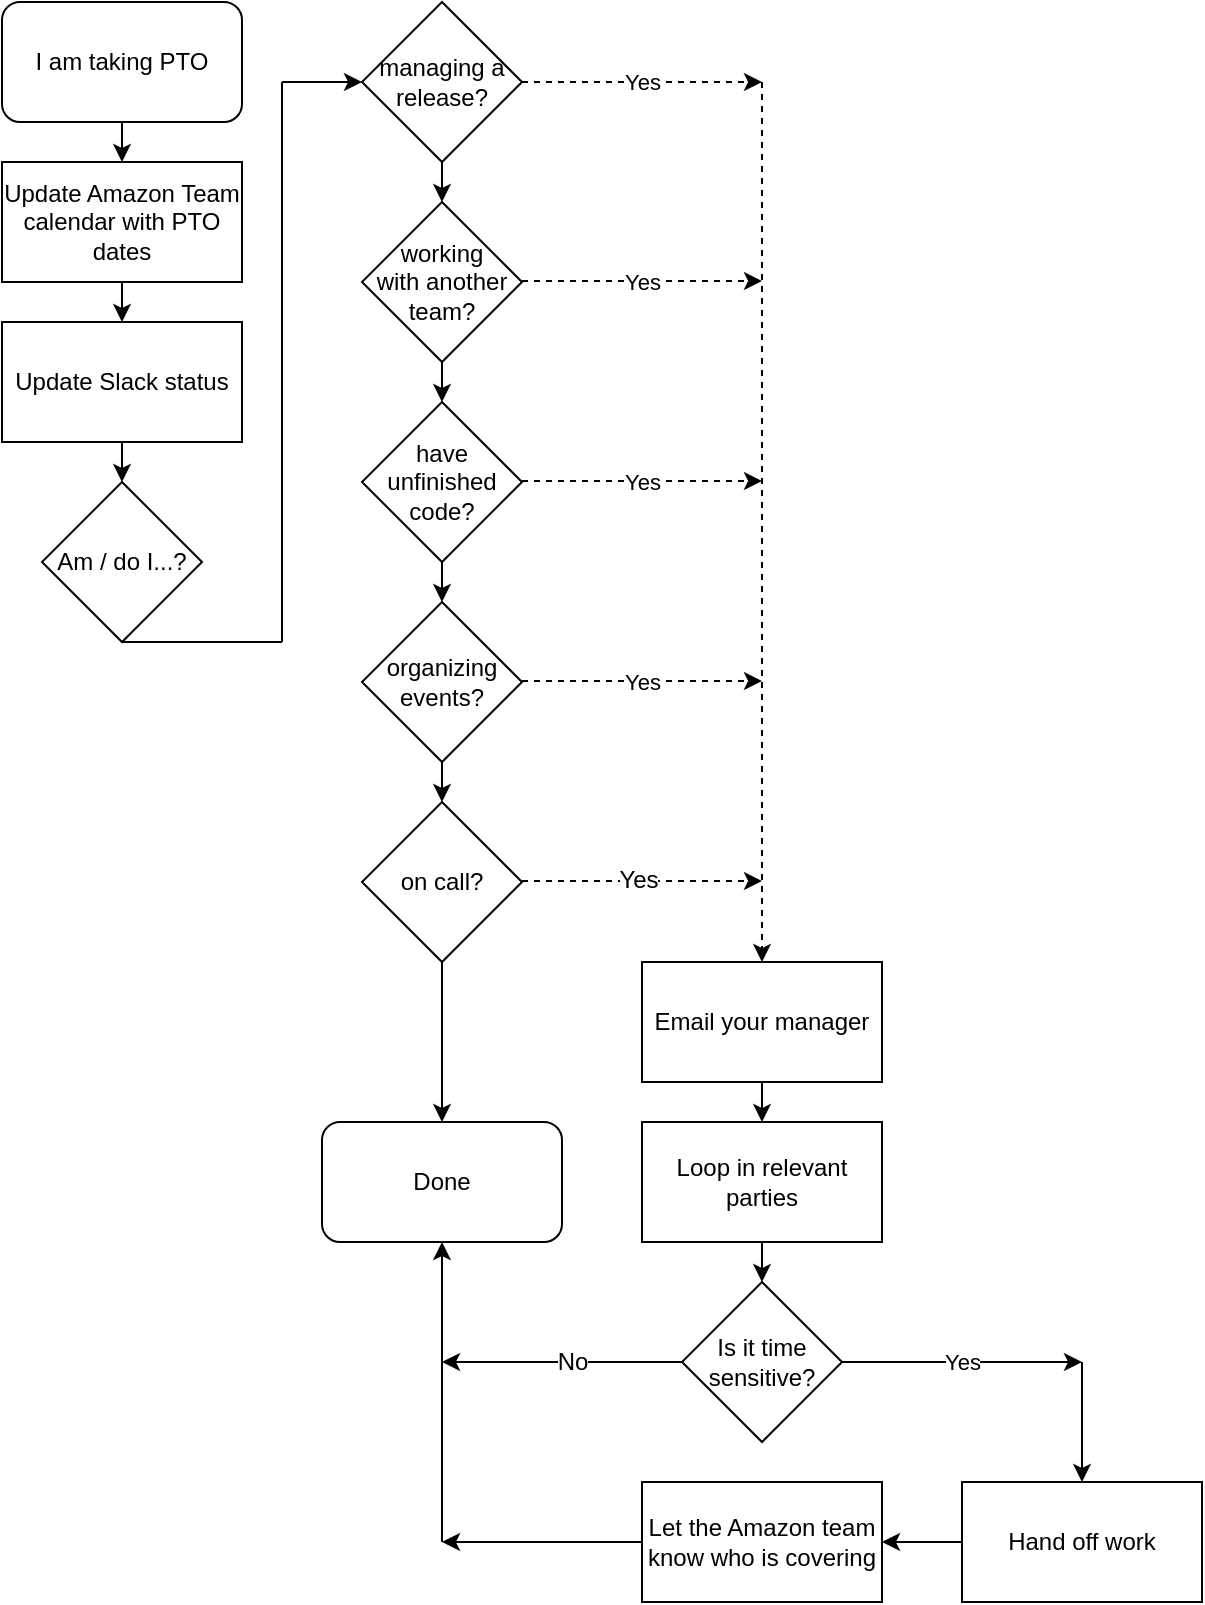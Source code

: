 <mxfile version="11.0.5" type="device"><diagram id="eQ64e8Grt6nylvoKQGot" name="Page-1"><mxGraphModel dx="1163" dy="658" grid="1" gridSize="10" guides="1" tooltips="1" connect="1" arrows="1" fold="1" page="1" pageScale="1" pageWidth="850" pageHeight="1100" math="0" shadow="0"><root><mxCell id="0"/><mxCell id="1" parent="0"/><mxCell id="rV54BuqtkLZ1IwCK1c_4-1" value="I am taking PTO" style="rounded=1;whiteSpace=wrap;html=1;" parent="1" vertex="1"><mxGeometry x="180" y="40" width="120" height="60" as="geometry"/></mxCell><mxCell id="rV54BuqtkLZ1IwCK1c_4-2" value="Update Amazon Team calendar with PTO dates" style="rounded=0;whiteSpace=wrap;html=1;" parent="1" vertex="1"><mxGeometry x="180" y="120" width="120" height="60" as="geometry"/></mxCell><mxCell id="rV54BuqtkLZ1IwCK1c_4-4" value="Update Slack status" style="rounded=0;whiteSpace=wrap;html=1;" parent="1" vertex="1"><mxGeometry x="180" y="200" width="120" height="60" as="geometry"/></mxCell><mxCell id="rV54BuqtkLZ1IwCK1c_4-5" value="" style="endArrow=classic;html=1;exitX=0.5;exitY=1;exitDx=0;exitDy=0;entryX=0.5;entryY=0;entryDx=0;entryDy=0;" parent="1" source="rV54BuqtkLZ1IwCK1c_4-1" target="rV54BuqtkLZ1IwCK1c_4-2" edge="1"><mxGeometry width="50" height="50" relative="1" as="geometry"><mxPoint x="180" y="330" as="sourcePoint"/><mxPoint x="230" y="280" as="targetPoint"/></mxGeometry></mxCell><mxCell id="rV54BuqtkLZ1IwCK1c_4-7" value="" style="endArrow=classic;html=1;exitX=0.5;exitY=1;exitDx=0;exitDy=0;entryX=0.5;entryY=0;entryDx=0;entryDy=0;" parent="1" source="rV54BuqtkLZ1IwCK1c_4-2" target="rV54BuqtkLZ1IwCK1c_4-4" edge="1"><mxGeometry width="50" height="50" relative="1" as="geometry"><mxPoint x="250" y="110" as="sourcePoint"/><mxPoint x="250" y="130" as="targetPoint"/></mxGeometry></mxCell><mxCell id="rV54BuqtkLZ1IwCK1c_4-8" value="Am / do I...?" style="rhombus;whiteSpace=wrap;html=1;" parent="1" vertex="1"><mxGeometry x="200" y="280" width="80" height="80" as="geometry"/></mxCell><mxCell id="rV54BuqtkLZ1IwCK1c_4-9" value="&lt;div&gt;managing a release?&lt;/div&gt;" style="rhombus;whiteSpace=wrap;html=1;" parent="1" vertex="1"><mxGeometry x="360" y="40" width="80" height="80" as="geometry"/></mxCell><mxCell id="rV54BuqtkLZ1IwCK1c_4-10" value="&lt;div&gt;working &lt;br&gt;&lt;/div&gt;&lt;div&gt;with another team?&lt;/div&gt;" style="rhombus;whiteSpace=wrap;html=1;" parent="1" vertex="1"><mxGeometry x="360" y="140" width="80" height="80" as="geometry"/></mxCell><mxCell id="rV54BuqtkLZ1IwCK1c_4-11" value="have unfinished code?" style="rhombus;whiteSpace=wrap;html=1;" parent="1" vertex="1"><mxGeometry x="360" y="240" width="80" height="80" as="geometry"/></mxCell><mxCell id="rV54BuqtkLZ1IwCK1c_4-12" value="organizing events?" style="rhombus;whiteSpace=wrap;html=1;" parent="1" vertex="1"><mxGeometry x="360" y="340" width="80" height="80" as="geometry"/></mxCell><mxCell id="rV54BuqtkLZ1IwCK1c_4-13" value="on call?" style="rhombus;whiteSpace=wrap;html=1;" parent="1" vertex="1"><mxGeometry x="360" y="440" width="80" height="80" as="geometry"/></mxCell><mxCell id="rV54BuqtkLZ1IwCK1c_4-14" value="" style="endArrow=classic;html=1;exitX=0.5;exitY=1;exitDx=0;exitDy=0;entryX=0.5;entryY=0;entryDx=0;entryDy=0;" parent="1" source="rV54BuqtkLZ1IwCK1c_4-4" target="rV54BuqtkLZ1IwCK1c_4-8" edge="1"><mxGeometry width="50" height="50" relative="1" as="geometry"><mxPoint x="250" y="190" as="sourcePoint"/><mxPoint x="250" y="210" as="targetPoint"/></mxGeometry></mxCell><mxCell id="rV54BuqtkLZ1IwCK1c_4-15" value="" style="endArrow=none;html=1;exitX=0.5;exitY=1;exitDx=0;exitDy=0;endFill=0;" parent="1" source="rV54BuqtkLZ1IwCK1c_4-8" edge="1"><mxGeometry width="50" height="50" relative="1" as="geometry"><mxPoint x="260" y="200" as="sourcePoint"/><mxPoint x="320" y="360" as="targetPoint"/></mxGeometry></mxCell><mxCell id="rV54BuqtkLZ1IwCK1c_4-16" value="" style="endArrow=classic;html=1;exitX=0.5;exitY=1;exitDx=0;exitDy=0;entryX=0.5;entryY=0;entryDx=0;entryDy=0;" parent="1" source="rV54BuqtkLZ1IwCK1c_4-9" target="rV54BuqtkLZ1IwCK1c_4-10" edge="1"><mxGeometry width="50" height="50" relative="1" as="geometry"><mxPoint x="410" y="30" as="sourcePoint"/><mxPoint x="410" y="50" as="targetPoint"/></mxGeometry></mxCell><mxCell id="rV54BuqtkLZ1IwCK1c_4-17" value="" style="endArrow=classic;html=1;exitX=0.5;exitY=1;exitDx=0;exitDy=0;entryX=0.5;entryY=0;entryDx=0;entryDy=0;" parent="1" source="rV54BuqtkLZ1IwCK1c_4-10" target="rV54BuqtkLZ1IwCK1c_4-11" edge="1"><mxGeometry width="50" height="50" relative="1" as="geometry"><mxPoint x="420" y="40" as="sourcePoint"/><mxPoint x="420" y="60" as="targetPoint"/></mxGeometry></mxCell><mxCell id="rV54BuqtkLZ1IwCK1c_4-18" value="" style="endArrow=classic;html=1;exitX=0.5;exitY=1;exitDx=0;exitDy=0;entryX=0.5;entryY=0;entryDx=0;entryDy=0;" parent="1" source="rV54BuqtkLZ1IwCK1c_4-11" target="rV54BuqtkLZ1IwCK1c_4-12" edge="1"><mxGeometry width="50" height="50" relative="1" as="geometry"><mxPoint x="430" y="50" as="sourcePoint"/><mxPoint x="430" y="70" as="targetPoint"/></mxGeometry></mxCell><mxCell id="rV54BuqtkLZ1IwCK1c_4-19" value="" style="endArrow=classic;html=1;exitX=0.5;exitY=1;exitDx=0;exitDy=0;entryX=0.5;entryY=0;entryDx=0;entryDy=0;" parent="1" source="rV54BuqtkLZ1IwCK1c_4-12" target="rV54BuqtkLZ1IwCK1c_4-13" edge="1"><mxGeometry width="50" height="50" relative="1" as="geometry"><mxPoint x="410" y="330" as="sourcePoint"/><mxPoint x="410" y="350" as="targetPoint"/></mxGeometry></mxCell><mxCell id="rV54BuqtkLZ1IwCK1c_4-20" value="Yes" style="endArrow=classic;html=1;exitX=1;exitY=0.5;exitDx=0;exitDy=0;dashed=1;" parent="1" source="rV54BuqtkLZ1IwCK1c_4-9" edge="1"><mxGeometry width="50" height="50" relative="1" as="geometry"><mxPoint x="410" y="430" as="sourcePoint"/><mxPoint x="560" y="80" as="targetPoint"/></mxGeometry></mxCell><mxCell id="rV54BuqtkLZ1IwCK1c_4-21" value="Yes" style="endArrow=classic;html=1;exitX=1;exitY=0.5;exitDx=0;exitDy=0;dashed=1;" parent="1" edge="1"><mxGeometry width="50" height="50" relative="1" as="geometry"><mxPoint x="440" y="179.5" as="sourcePoint"/><mxPoint x="560" y="179.5" as="targetPoint"/><Array as="points"/></mxGeometry></mxCell><mxCell id="rV54BuqtkLZ1IwCK1c_4-22" value="Yes" style="endArrow=classic;html=1;exitX=1;exitY=0.5;exitDx=0;exitDy=0;dashed=1;" parent="1" edge="1"><mxGeometry width="50" height="50" relative="1" as="geometry"><mxPoint x="440" y="279.5" as="sourcePoint"/><mxPoint x="560" y="279.5" as="targetPoint"/></mxGeometry></mxCell><mxCell id="rV54BuqtkLZ1IwCK1c_4-23" value="Yes" style="endArrow=classic;html=1;exitX=1;exitY=0.5;exitDx=0;exitDy=0;dashed=1;" parent="1" edge="1"><mxGeometry width="50" height="50" relative="1" as="geometry"><mxPoint x="440" y="379.5" as="sourcePoint"/><mxPoint x="560" y="379.5" as="targetPoint"/></mxGeometry></mxCell><mxCell id="rV54BuqtkLZ1IwCK1c_4-24" value="" style="endArrow=classic;html=1;exitX=1;exitY=0.5;exitDx=0;exitDy=0;dashed=1;" parent="1" edge="1"><mxGeometry width="50" height="50" relative="1" as="geometry"><mxPoint x="440" y="479.5" as="sourcePoint"/><mxPoint x="560" y="479.5" as="targetPoint"/></mxGeometry></mxCell><mxCell id="rV54BuqtkLZ1IwCK1c_4-37" value="Yes" style="text;html=1;resizable=0;points=[];align=center;verticalAlign=middle;labelBackgroundColor=#ffffff;" parent="rV54BuqtkLZ1IwCK1c_4-24" vertex="1" connectable="0"><mxGeometry x="-0.033" y="2" relative="1" as="geometry"><mxPoint y="1" as="offset"/></mxGeometry></mxCell><mxCell id="rV54BuqtkLZ1IwCK1c_4-25" value="" style="endArrow=classic;html=1;entryX=0.5;entryY=0;entryDx=0;entryDy=0;dashed=1;" parent="1" target="rV54BuqtkLZ1IwCK1c_4-26" edge="1"><mxGeometry width="50" height="50" relative="1" as="geometry"><mxPoint x="560" y="80" as="sourcePoint"/><mxPoint x="400" y="820" as="targetPoint"/></mxGeometry></mxCell><mxCell id="rV54BuqtkLZ1IwCK1c_4-26" value="Email your manager" style="rounded=0;whiteSpace=wrap;html=1;" parent="1" vertex="1"><mxGeometry x="500" y="520" width="120" height="60" as="geometry"/></mxCell><mxCell id="rV54BuqtkLZ1IwCK1c_4-28" value="" style="endArrow=classic;html=1;exitX=0.5;exitY=1;exitDx=0;exitDy=0;entryX=0.5;entryY=0;entryDx=0;entryDy=0;" parent="1" source="rV54BuqtkLZ1IwCK1c_4-26" target="rV54BuqtkLZ1IwCK1c_4-29" edge="1"><mxGeometry width="50" height="50" relative="1" as="geometry"><mxPoint x="340" y="650" as="sourcePoint"/><mxPoint x="390" y="600" as="targetPoint"/></mxGeometry></mxCell><mxCell id="rV54BuqtkLZ1IwCK1c_4-29" value="Loop in relevant parties" style="rounded=0;whiteSpace=wrap;html=1;" parent="1" vertex="1"><mxGeometry x="500" y="600" width="120" height="60" as="geometry"/></mxCell><mxCell id="rV54BuqtkLZ1IwCK1c_4-30" value="" style="endArrow=none;html=1;endFill=0;" parent="1" edge="1"><mxGeometry width="50" height="50" relative="1" as="geometry"><mxPoint x="320" y="360" as="sourcePoint"/><mxPoint x="320" y="80" as="targetPoint"/></mxGeometry></mxCell><mxCell id="rV54BuqtkLZ1IwCK1c_4-31" value="" style="endArrow=classic;html=1;entryX=0;entryY=0.5;entryDx=0;entryDy=0;" parent="1" target="rV54BuqtkLZ1IwCK1c_4-9" edge="1"><mxGeometry width="50" height="50" relative="1" as="geometry"><mxPoint x="320" y="80" as="sourcePoint"/><mxPoint x="340" y="380" as="targetPoint"/></mxGeometry></mxCell><mxCell id="rV54BuqtkLZ1IwCK1c_4-32" value="Is it time sensitive?" style="rhombus;whiteSpace=wrap;html=1;" parent="1" vertex="1"><mxGeometry x="520" y="680" width="80" height="80" as="geometry"/></mxCell><mxCell id="rV54BuqtkLZ1IwCK1c_4-33" value="" style="endArrow=classic;html=1;exitX=0.5;exitY=1;exitDx=0;exitDy=0;entryX=0.5;entryY=0;entryDx=0;entryDy=0;" parent="1" source="rV54BuqtkLZ1IwCK1c_4-29" target="rV54BuqtkLZ1IwCK1c_4-32" edge="1"><mxGeometry width="50" height="50" relative="1" as="geometry"><mxPoint x="570" y="590" as="sourcePoint"/><mxPoint x="570" y="610" as="targetPoint"/></mxGeometry></mxCell><mxCell id="rV54BuqtkLZ1IwCK1c_4-39" value="Let the Amazon team know who is covering" style="rounded=0;whiteSpace=wrap;html=1;" parent="1" vertex="1"><mxGeometry x="500" y="780" width="120" height="60" as="geometry"/></mxCell><mxCell id="rV54BuqtkLZ1IwCK1c_4-40" value="Yes" style="endArrow=classic;html=1;exitX=1;exitY=0.5;exitDx=0;exitDy=0;" parent="1" source="rV54BuqtkLZ1IwCK1c_4-32" edge="1"><mxGeometry width="50" height="50" relative="1" as="geometry"><mxPoint x="570" y="670" as="sourcePoint"/><mxPoint x="720" y="720" as="targetPoint"/></mxGeometry></mxCell><mxCell id="rV54BuqtkLZ1IwCK1c_4-41" value="Done" style="rounded=1;whiteSpace=wrap;html=1;" parent="1" vertex="1"><mxGeometry x="340" y="600" width="120" height="60" as="geometry"/></mxCell><mxCell id="rV54BuqtkLZ1IwCK1c_4-42" value="" style="endArrow=classic;html=1;exitX=0;exitY=0.5;exitDx=0;exitDy=0;" parent="1" source="rV54BuqtkLZ1IwCK1c_4-32" edge="1"><mxGeometry width="50" height="50" relative="1" as="geometry"><mxPoint x="180" y="910" as="sourcePoint"/><mxPoint x="400" y="720" as="targetPoint"/></mxGeometry></mxCell><mxCell id="rV54BuqtkLZ1IwCK1c_4-46" value="No" style="text;html=1;resizable=0;points=[];align=center;verticalAlign=middle;labelBackgroundColor=#ffffff;" parent="rV54BuqtkLZ1IwCK1c_4-42" vertex="1" connectable="0"><mxGeometry x="-0.083" relative="1" as="geometry"><mxPoint as="offset"/></mxGeometry></mxCell><mxCell id="rV54BuqtkLZ1IwCK1c_4-43" value="" style="endArrow=classic;html=1;exitX=0;exitY=0.5;exitDx=0;exitDy=0;" parent="1" source="rV54BuqtkLZ1IwCK1c_4-39" edge="1"><mxGeometry width="50" height="50" relative="1" as="geometry"><mxPoint x="530" y="730" as="sourcePoint"/><mxPoint x="400" y="810" as="targetPoint"/></mxGeometry></mxCell><mxCell id="rV54BuqtkLZ1IwCK1c_4-44" value="" style="endArrow=classic;html=1;entryX=0.5;entryY=1;entryDx=0;entryDy=0;" parent="1" target="rV54BuqtkLZ1IwCK1c_4-41" edge="1"><mxGeometry width="50" height="50" relative="1" as="geometry"><mxPoint x="400" y="810" as="sourcePoint"/><mxPoint x="460" y="740" as="targetPoint"/></mxGeometry></mxCell><mxCell id="rV54BuqtkLZ1IwCK1c_4-45" value="" style="endArrow=classic;html=1;exitX=0.5;exitY=1;exitDx=0;exitDy=0;entryX=0.5;entryY=0;entryDx=0;entryDy=0;" parent="1" source="rV54BuqtkLZ1IwCK1c_4-13" target="rV54BuqtkLZ1IwCK1c_4-41" edge="1"><mxGeometry width="50" height="50" relative="1" as="geometry"><mxPoint x="550" y="750" as="sourcePoint"/><mxPoint x="470" y="750" as="targetPoint"/></mxGeometry></mxCell><mxCell id="QF_BLuelqHpXAgtqfZ5Z-1" value="Hand off work" style="rounded=0;whiteSpace=wrap;html=1;" vertex="1" parent="1"><mxGeometry x="660" y="780" width="120" height="60" as="geometry"/></mxCell><mxCell id="QF_BLuelqHpXAgtqfZ5Z-2" value="" style="endArrow=classic;html=1;entryX=0.5;entryY=0;entryDx=0;entryDy=0;" edge="1" parent="1" target="QF_BLuelqHpXAgtqfZ5Z-1"><mxGeometry width="50" height="50" relative="1" as="geometry"><mxPoint x="720" y="720" as="sourcePoint"/><mxPoint x="570" y="690" as="targetPoint"/></mxGeometry></mxCell><mxCell id="QF_BLuelqHpXAgtqfZ5Z-3" value="" style="endArrow=classic;html=1;entryX=1;entryY=0.5;entryDx=0;entryDy=0;exitX=0;exitY=0.5;exitDx=0;exitDy=0;" edge="1" parent="1" source="QF_BLuelqHpXAgtqfZ5Z-1" target="rV54BuqtkLZ1IwCK1c_4-39"><mxGeometry width="50" height="50" relative="1" as="geometry"><mxPoint x="730" y="730" as="sourcePoint"/><mxPoint x="730" y="790" as="targetPoint"/></mxGeometry></mxCell></root></mxGraphModel></diagram></mxfile>